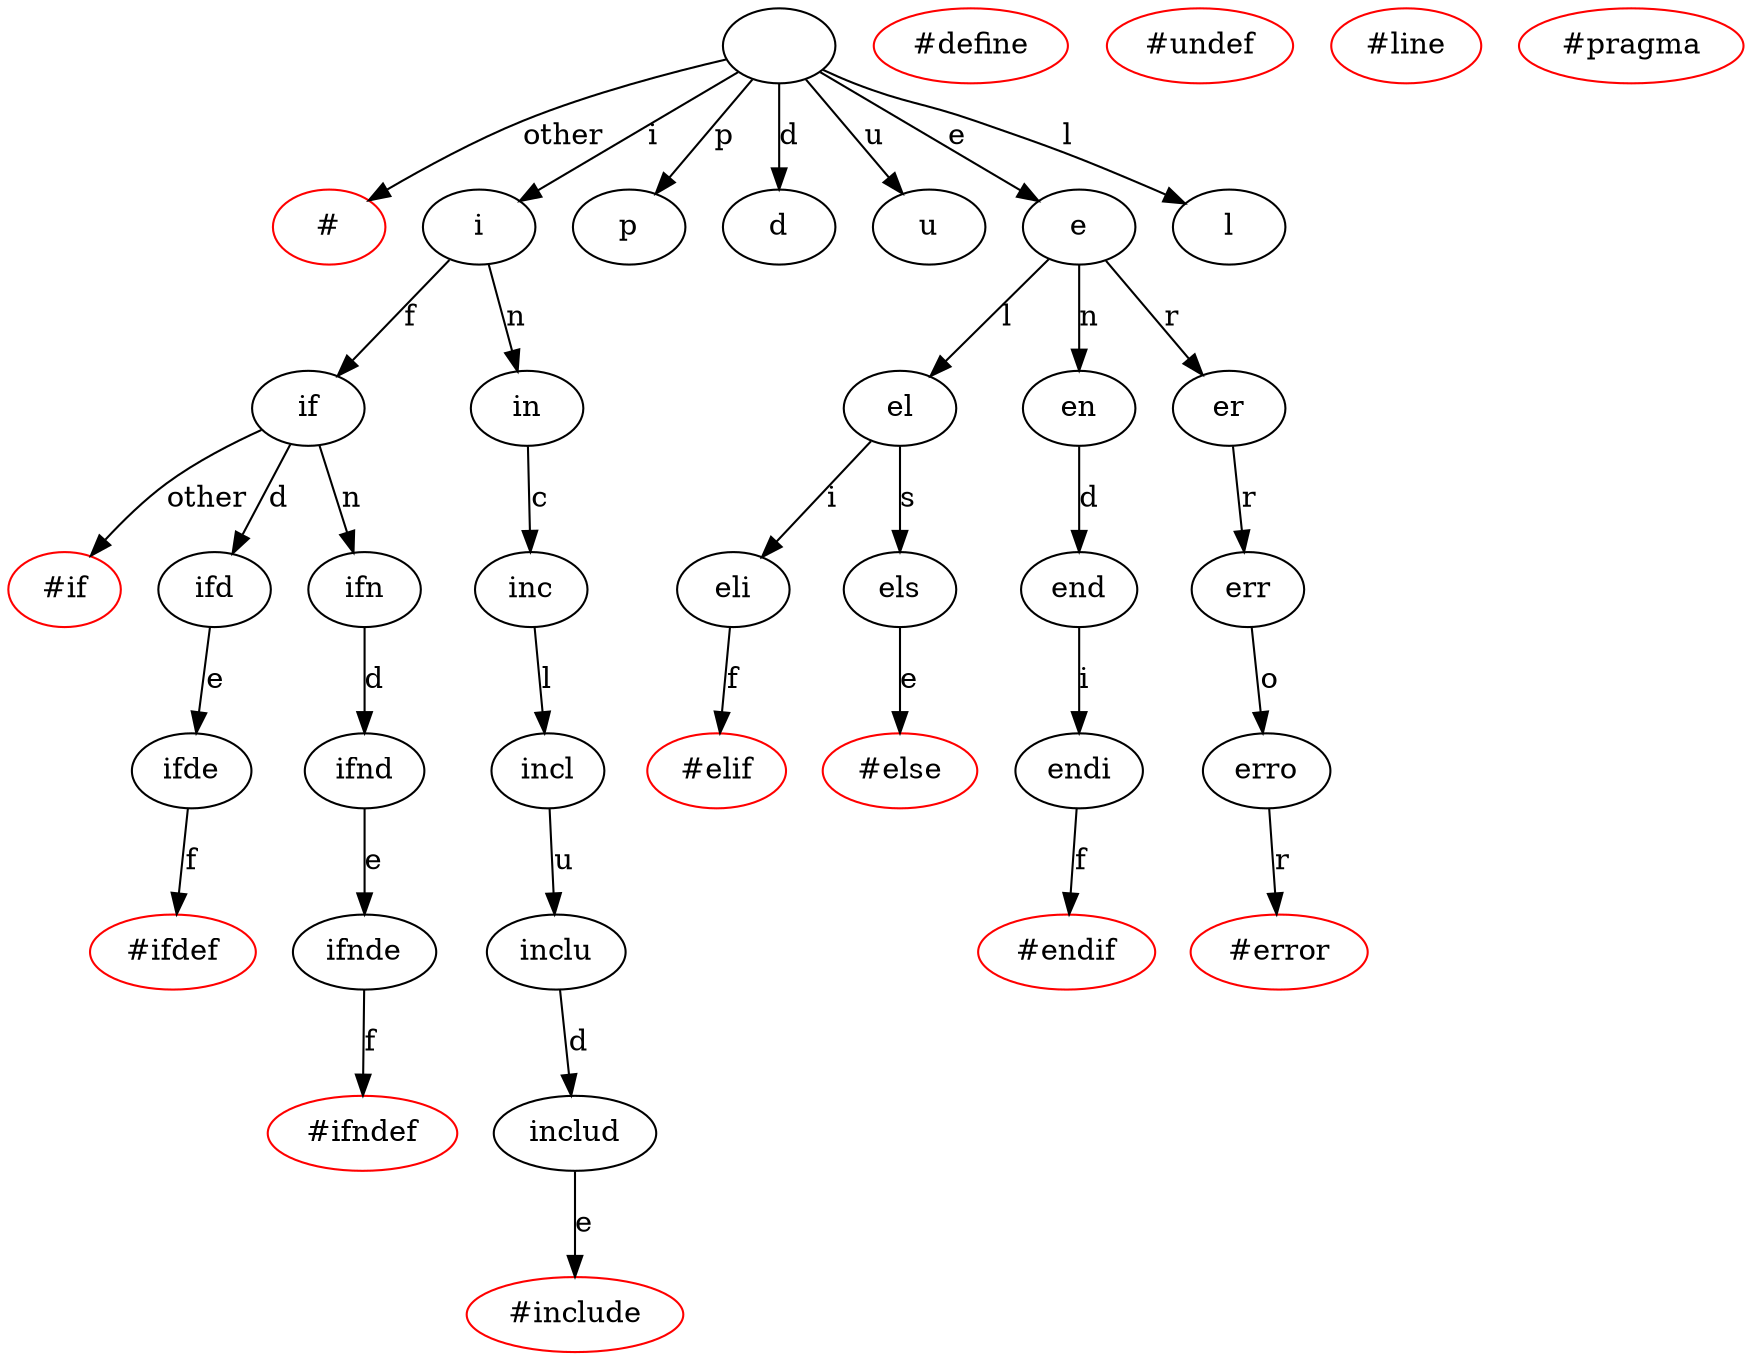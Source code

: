 digraph {
	// Terminal State
	"#" [color=red];
	"#if" [color=red];
	"#ifdef" [color=red];
	"#ifndef" [color=red];
	"#elif" [color=red];
	"#else" [color=red];
	"#endif" [color=red];
	"#include" [color=red];
	"#define" [color=red];
	"#undef" [color=red];
	"#line" [color=red];
	"#error" [color=red];
	"#pragma" [color=red];

	// Transition
	" " -> i [label=i];
	" " -> p [label=p];
	" " -> d [label=d];
	" " -> u [label=u];
	" " -> e [label=e];
	" " -> l [label=l];
	" " -> "#" [label=other];
	i -> if [label=f];
	if -> "#if" [label=other];
	if -> ifd [label=d];
	ifd -> ifde [label=e];
	ifde -> "#ifdef" [label=f];
	if -> ifn [label=n];
	ifn -> ifnd [label=d];
	ifnd -> ifnde [label=e];
	ifnde -> "#ifndef" [label=f];
	i -> in [label=n];
	in -> inc [label=c];
	inc -> incl [label=l];
	incl -> inclu [label=u];
	inclu -> includ [label=d];
	includ -> "#include" [label=e];
	e -> el [label=l];
	el -> eli [label=i];
	eli -> "#elif" [label=f];
	el -> els [label=s];
	els -> "#else" [label=e];
	e -> en [label=n];
	en -> end [label=d];
	end -> endi [label=i];
	endi -> "#endif" [label=f];
	e -> er [label=r];
	er -> err [label=r];
	err -> erro [label=o];
	erro -> "#error" [label=r];
}